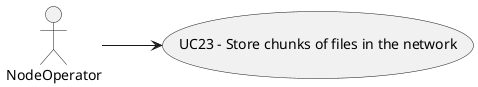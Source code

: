 @startuml

left to right direction
actor NodeOperator

usecase UC23 as "UC23 - Store chunks of files in the network"
NodeOperator --> UC23

@enduml
